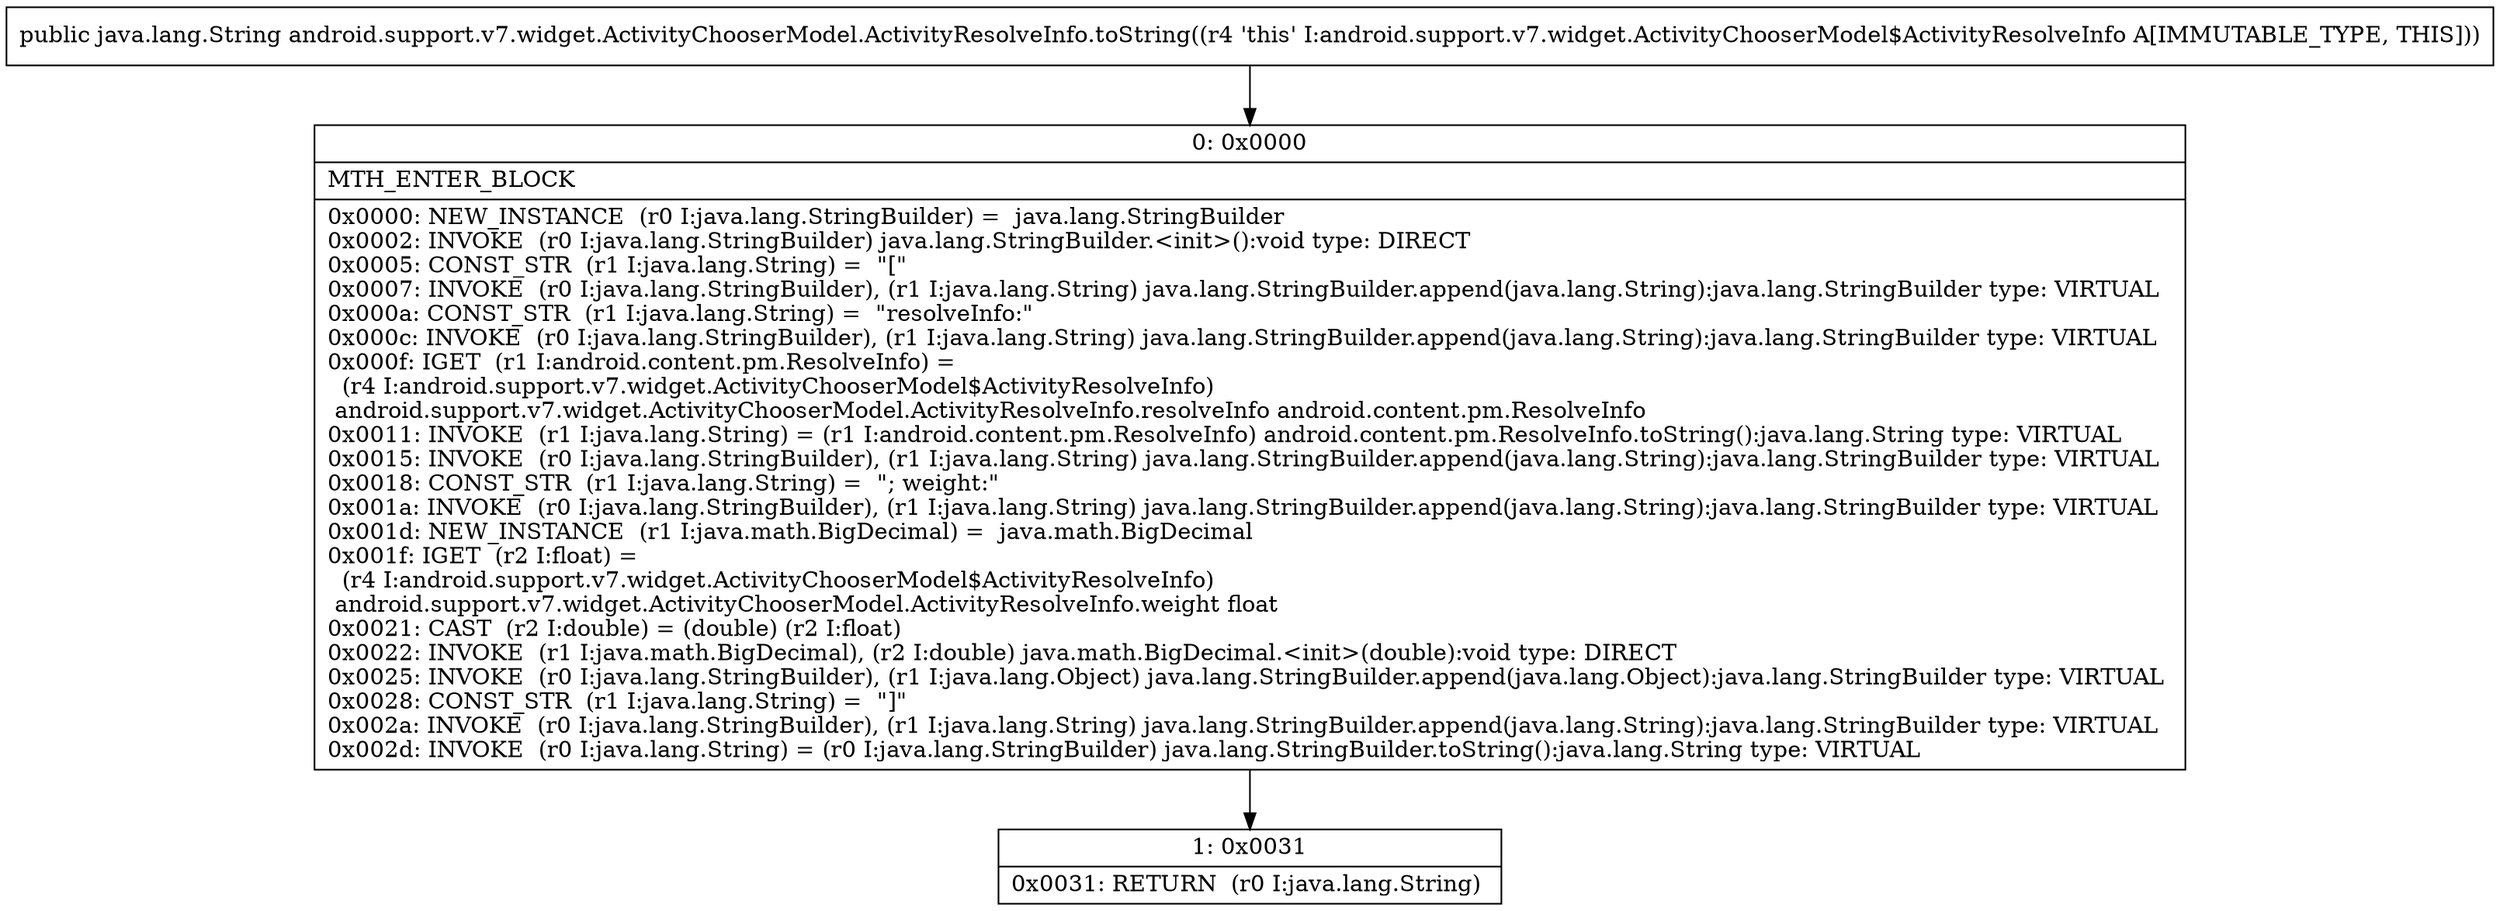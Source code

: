 digraph "CFG forandroid.support.v7.widget.ActivityChooserModel.ActivityResolveInfo.toString()Ljava\/lang\/String;" {
Node_0 [shape=record,label="{0\:\ 0x0000|MTH_ENTER_BLOCK\l|0x0000: NEW_INSTANCE  (r0 I:java.lang.StringBuilder) =  java.lang.StringBuilder \l0x0002: INVOKE  (r0 I:java.lang.StringBuilder) java.lang.StringBuilder.\<init\>():void type: DIRECT \l0x0005: CONST_STR  (r1 I:java.lang.String) =  \"[\" \l0x0007: INVOKE  (r0 I:java.lang.StringBuilder), (r1 I:java.lang.String) java.lang.StringBuilder.append(java.lang.String):java.lang.StringBuilder type: VIRTUAL \l0x000a: CONST_STR  (r1 I:java.lang.String) =  \"resolveInfo:\" \l0x000c: INVOKE  (r0 I:java.lang.StringBuilder), (r1 I:java.lang.String) java.lang.StringBuilder.append(java.lang.String):java.lang.StringBuilder type: VIRTUAL \l0x000f: IGET  (r1 I:android.content.pm.ResolveInfo) = \l  (r4 I:android.support.v7.widget.ActivityChooserModel$ActivityResolveInfo)\l android.support.v7.widget.ActivityChooserModel.ActivityResolveInfo.resolveInfo android.content.pm.ResolveInfo \l0x0011: INVOKE  (r1 I:java.lang.String) = (r1 I:android.content.pm.ResolveInfo) android.content.pm.ResolveInfo.toString():java.lang.String type: VIRTUAL \l0x0015: INVOKE  (r0 I:java.lang.StringBuilder), (r1 I:java.lang.String) java.lang.StringBuilder.append(java.lang.String):java.lang.StringBuilder type: VIRTUAL \l0x0018: CONST_STR  (r1 I:java.lang.String) =  \"; weight:\" \l0x001a: INVOKE  (r0 I:java.lang.StringBuilder), (r1 I:java.lang.String) java.lang.StringBuilder.append(java.lang.String):java.lang.StringBuilder type: VIRTUAL \l0x001d: NEW_INSTANCE  (r1 I:java.math.BigDecimal) =  java.math.BigDecimal \l0x001f: IGET  (r2 I:float) = \l  (r4 I:android.support.v7.widget.ActivityChooserModel$ActivityResolveInfo)\l android.support.v7.widget.ActivityChooserModel.ActivityResolveInfo.weight float \l0x0021: CAST  (r2 I:double) = (double) (r2 I:float) \l0x0022: INVOKE  (r1 I:java.math.BigDecimal), (r2 I:double) java.math.BigDecimal.\<init\>(double):void type: DIRECT \l0x0025: INVOKE  (r0 I:java.lang.StringBuilder), (r1 I:java.lang.Object) java.lang.StringBuilder.append(java.lang.Object):java.lang.StringBuilder type: VIRTUAL \l0x0028: CONST_STR  (r1 I:java.lang.String) =  \"]\" \l0x002a: INVOKE  (r0 I:java.lang.StringBuilder), (r1 I:java.lang.String) java.lang.StringBuilder.append(java.lang.String):java.lang.StringBuilder type: VIRTUAL \l0x002d: INVOKE  (r0 I:java.lang.String) = (r0 I:java.lang.StringBuilder) java.lang.StringBuilder.toString():java.lang.String type: VIRTUAL \l}"];
Node_1 [shape=record,label="{1\:\ 0x0031|0x0031: RETURN  (r0 I:java.lang.String) \l}"];
MethodNode[shape=record,label="{public java.lang.String android.support.v7.widget.ActivityChooserModel.ActivityResolveInfo.toString((r4 'this' I:android.support.v7.widget.ActivityChooserModel$ActivityResolveInfo A[IMMUTABLE_TYPE, THIS])) }"];
MethodNode -> Node_0;
Node_0 -> Node_1;
}

